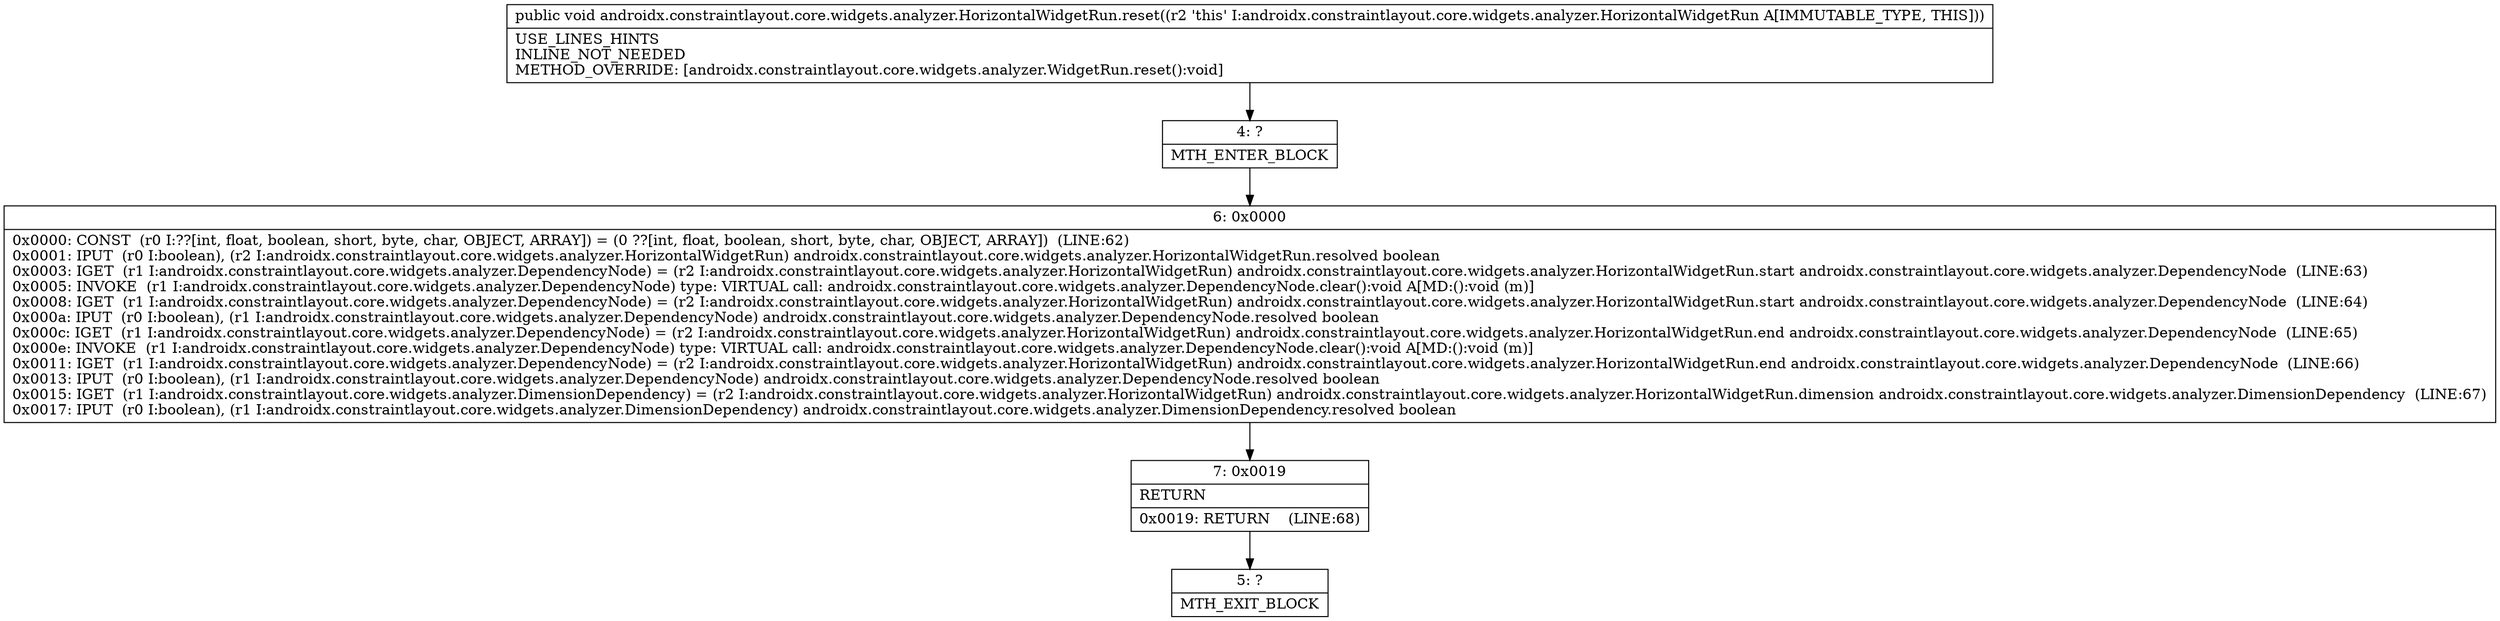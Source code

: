 digraph "CFG forandroidx.constraintlayout.core.widgets.analyzer.HorizontalWidgetRun.reset()V" {
Node_4 [shape=record,label="{4\:\ ?|MTH_ENTER_BLOCK\l}"];
Node_6 [shape=record,label="{6\:\ 0x0000|0x0000: CONST  (r0 I:??[int, float, boolean, short, byte, char, OBJECT, ARRAY]) = (0 ??[int, float, boolean, short, byte, char, OBJECT, ARRAY])  (LINE:62)\l0x0001: IPUT  (r0 I:boolean), (r2 I:androidx.constraintlayout.core.widgets.analyzer.HorizontalWidgetRun) androidx.constraintlayout.core.widgets.analyzer.HorizontalWidgetRun.resolved boolean \l0x0003: IGET  (r1 I:androidx.constraintlayout.core.widgets.analyzer.DependencyNode) = (r2 I:androidx.constraintlayout.core.widgets.analyzer.HorizontalWidgetRun) androidx.constraintlayout.core.widgets.analyzer.HorizontalWidgetRun.start androidx.constraintlayout.core.widgets.analyzer.DependencyNode  (LINE:63)\l0x0005: INVOKE  (r1 I:androidx.constraintlayout.core.widgets.analyzer.DependencyNode) type: VIRTUAL call: androidx.constraintlayout.core.widgets.analyzer.DependencyNode.clear():void A[MD:():void (m)]\l0x0008: IGET  (r1 I:androidx.constraintlayout.core.widgets.analyzer.DependencyNode) = (r2 I:androidx.constraintlayout.core.widgets.analyzer.HorizontalWidgetRun) androidx.constraintlayout.core.widgets.analyzer.HorizontalWidgetRun.start androidx.constraintlayout.core.widgets.analyzer.DependencyNode  (LINE:64)\l0x000a: IPUT  (r0 I:boolean), (r1 I:androidx.constraintlayout.core.widgets.analyzer.DependencyNode) androidx.constraintlayout.core.widgets.analyzer.DependencyNode.resolved boolean \l0x000c: IGET  (r1 I:androidx.constraintlayout.core.widgets.analyzer.DependencyNode) = (r2 I:androidx.constraintlayout.core.widgets.analyzer.HorizontalWidgetRun) androidx.constraintlayout.core.widgets.analyzer.HorizontalWidgetRun.end androidx.constraintlayout.core.widgets.analyzer.DependencyNode  (LINE:65)\l0x000e: INVOKE  (r1 I:androidx.constraintlayout.core.widgets.analyzer.DependencyNode) type: VIRTUAL call: androidx.constraintlayout.core.widgets.analyzer.DependencyNode.clear():void A[MD:():void (m)]\l0x0011: IGET  (r1 I:androidx.constraintlayout.core.widgets.analyzer.DependencyNode) = (r2 I:androidx.constraintlayout.core.widgets.analyzer.HorizontalWidgetRun) androidx.constraintlayout.core.widgets.analyzer.HorizontalWidgetRun.end androidx.constraintlayout.core.widgets.analyzer.DependencyNode  (LINE:66)\l0x0013: IPUT  (r0 I:boolean), (r1 I:androidx.constraintlayout.core.widgets.analyzer.DependencyNode) androidx.constraintlayout.core.widgets.analyzer.DependencyNode.resolved boolean \l0x0015: IGET  (r1 I:androidx.constraintlayout.core.widgets.analyzer.DimensionDependency) = (r2 I:androidx.constraintlayout.core.widgets.analyzer.HorizontalWidgetRun) androidx.constraintlayout.core.widgets.analyzer.HorizontalWidgetRun.dimension androidx.constraintlayout.core.widgets.analyzer.DimensionDependency  (LINE:67)\l0x0017: IPUT  (r0 I:boolean), (r1 I:androidx.constraintlayout.core.widgets.analyzer.DimensionDependency) androidx.constraintlayout.core.widgets.analyzer.DimensionDependency.resolved boolean \l}"];
Node_7 [shape=record,label="{7\:\ 0x0019|RETURN\l|0x0019: RETURN    (LINE:68)\l}"];
Node_5 [shape=record,label="{5\:\ ?|MTH_EXIT_BLOCK\l}"];
MethodNode[shape=record,label="{public void androidx.constraintlayout.core.widgets.analyzer.HorizontalWidgetRun.reset((r2 'this' I:androidx.constraintlayout.core.widgets.analyzer.HorizontalWidgetRun A[IMMUTABLE_TYPE, THIS]))  | USE_LINES_HINTS\lINLINE_NOT_NEEDED\lMETHOD_OVERRIDE: [androidx.constraintlayout.core.widgets.analyzer.WidgetRun.reset():void]\l}"];
MethodNode -> Node_4;Node_4 -> Node_6;
Node_6 -> Node_7;
Node_7 -> Node_5;
}

